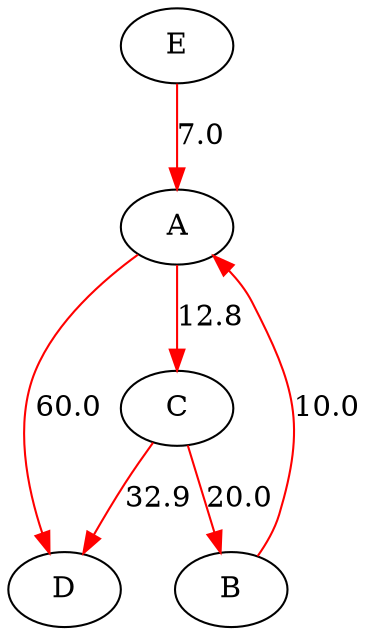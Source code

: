 ## Jagadeesh Vasudevamurthy ####
digraph g {
	edge [color=red]
	A -> C [label = 12.8]
	A -> D [label = 60.0]
	C -> B [label = 20.0]
	C -> D [label = 32.9]
	B -> A [label = 10.0]
	E -> A [label = 7.0]
}